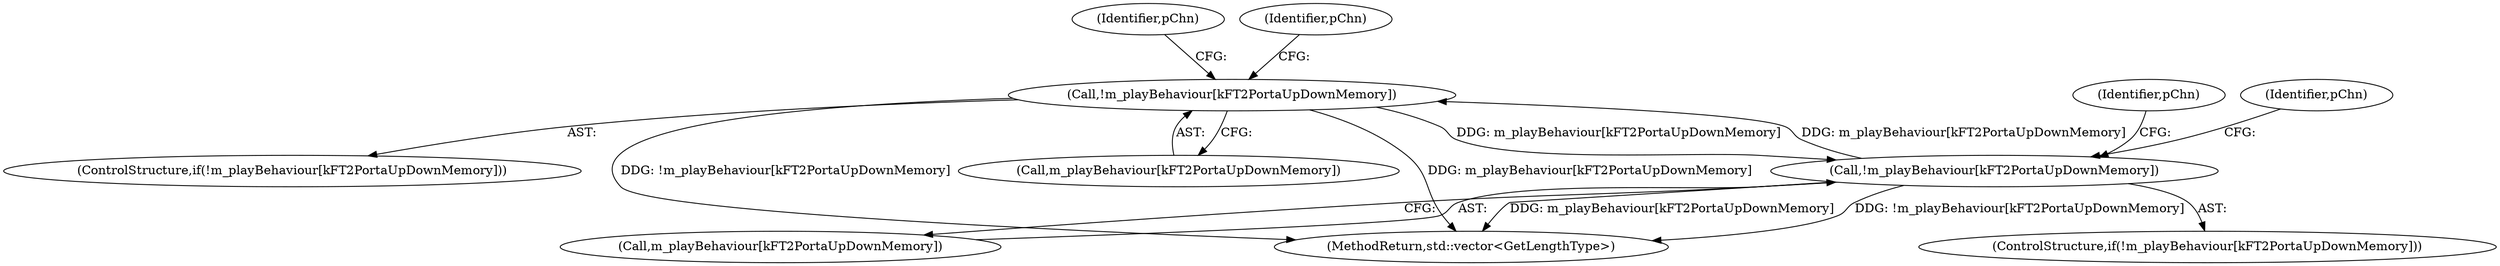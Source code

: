 digraph "0_openmpt_492022c7297ede682161d9c0ec2de15526424e76@array" {
"1001767" [label="(Call,!m_playBehaviour[kFT2PortaUpDownMemory])"];
"1001787" [label="(Call,!m_playBehaviour[kFT2PortaUpDownMemory])"];
"1001767" [label="(Call,!m_playBehaviour[kFT2PortaUpDownMemory])"];
"1001778" [label="(Identifier,pChn)"];
"1001766" [label="(ControlStructure,if(!m_playBehaviour[kFT2PortaUpDownMemory]))"];
"1001793" [label="(Identifier,pChn)"];
"1001767" [label="(Call,!m_playBehaviour[kFT2PortaUpDownMemory])"];
"1001798" [label="(Identifier,pChn)"];
"1001787" [label="(Call,!m_playBehaviour[kFT2PortaUpDownMemory])"];
"1001786" [label="(ControlStructure,if(!m_playBehaviour[kFT2PortaUpDownMemory]))"];
"1003923" [label="(MethodReturn,std::vector<GetLengthType>)"];
"1001788" [label="(Call,m_playBehaviour[kFT2PortaUpDownMemory])"];
"1001773" [label="(Identifier,pChn)"];
"1001768" [label="(Call,m_playBehaviour[kFT2PortaUpDownMemory])"];
"1001767" -> "1001766"  [label="AST: "];
"1001767" -> "1001768"  [label="CFG: "];
"1001768" -> "1001767"  [label="AST: "];
"1001773" -> "1001767"  [label="CFG: "];
"1001778" -> "1001767"  [label="CFG: "];
"1001767" -> "1003923"  [label="DDG: !m_playBehaviour[kFT2PortaUpDownMemory]"];
"1001767" -> "1003923"  [label="DDG: m_playBehaviour[kFT2PortaUpDownMemory]"];
"1001787" -> "1001767"  [label="DDG: m_playBehaviour[kFT2PortaUpDownMemory]"];
"1001767" -> "1001787"  [label="DDG: m_playBehaviour[kFT2PortaUpDownMemory]"];
"1001787" -> "1001786"  [label="AST: "];
"1001787" -> "1001788"  [label="CFG: "];
"1001788" -> "1001787"  [label="AST: "];
"1001793" -> "1001787"  [label="CFG: "];
"1001798" -> "1001787"  [label="CFG: "];
"1001787" -> "1003923"  [label="DDG: !m_playBehaviour[kFT2PortaUpDownMemory]"];
"1001787" -> "1003923"  [label="DDG: m_playBehaviour[kFT2PortaUpDownMemory]"];
}
